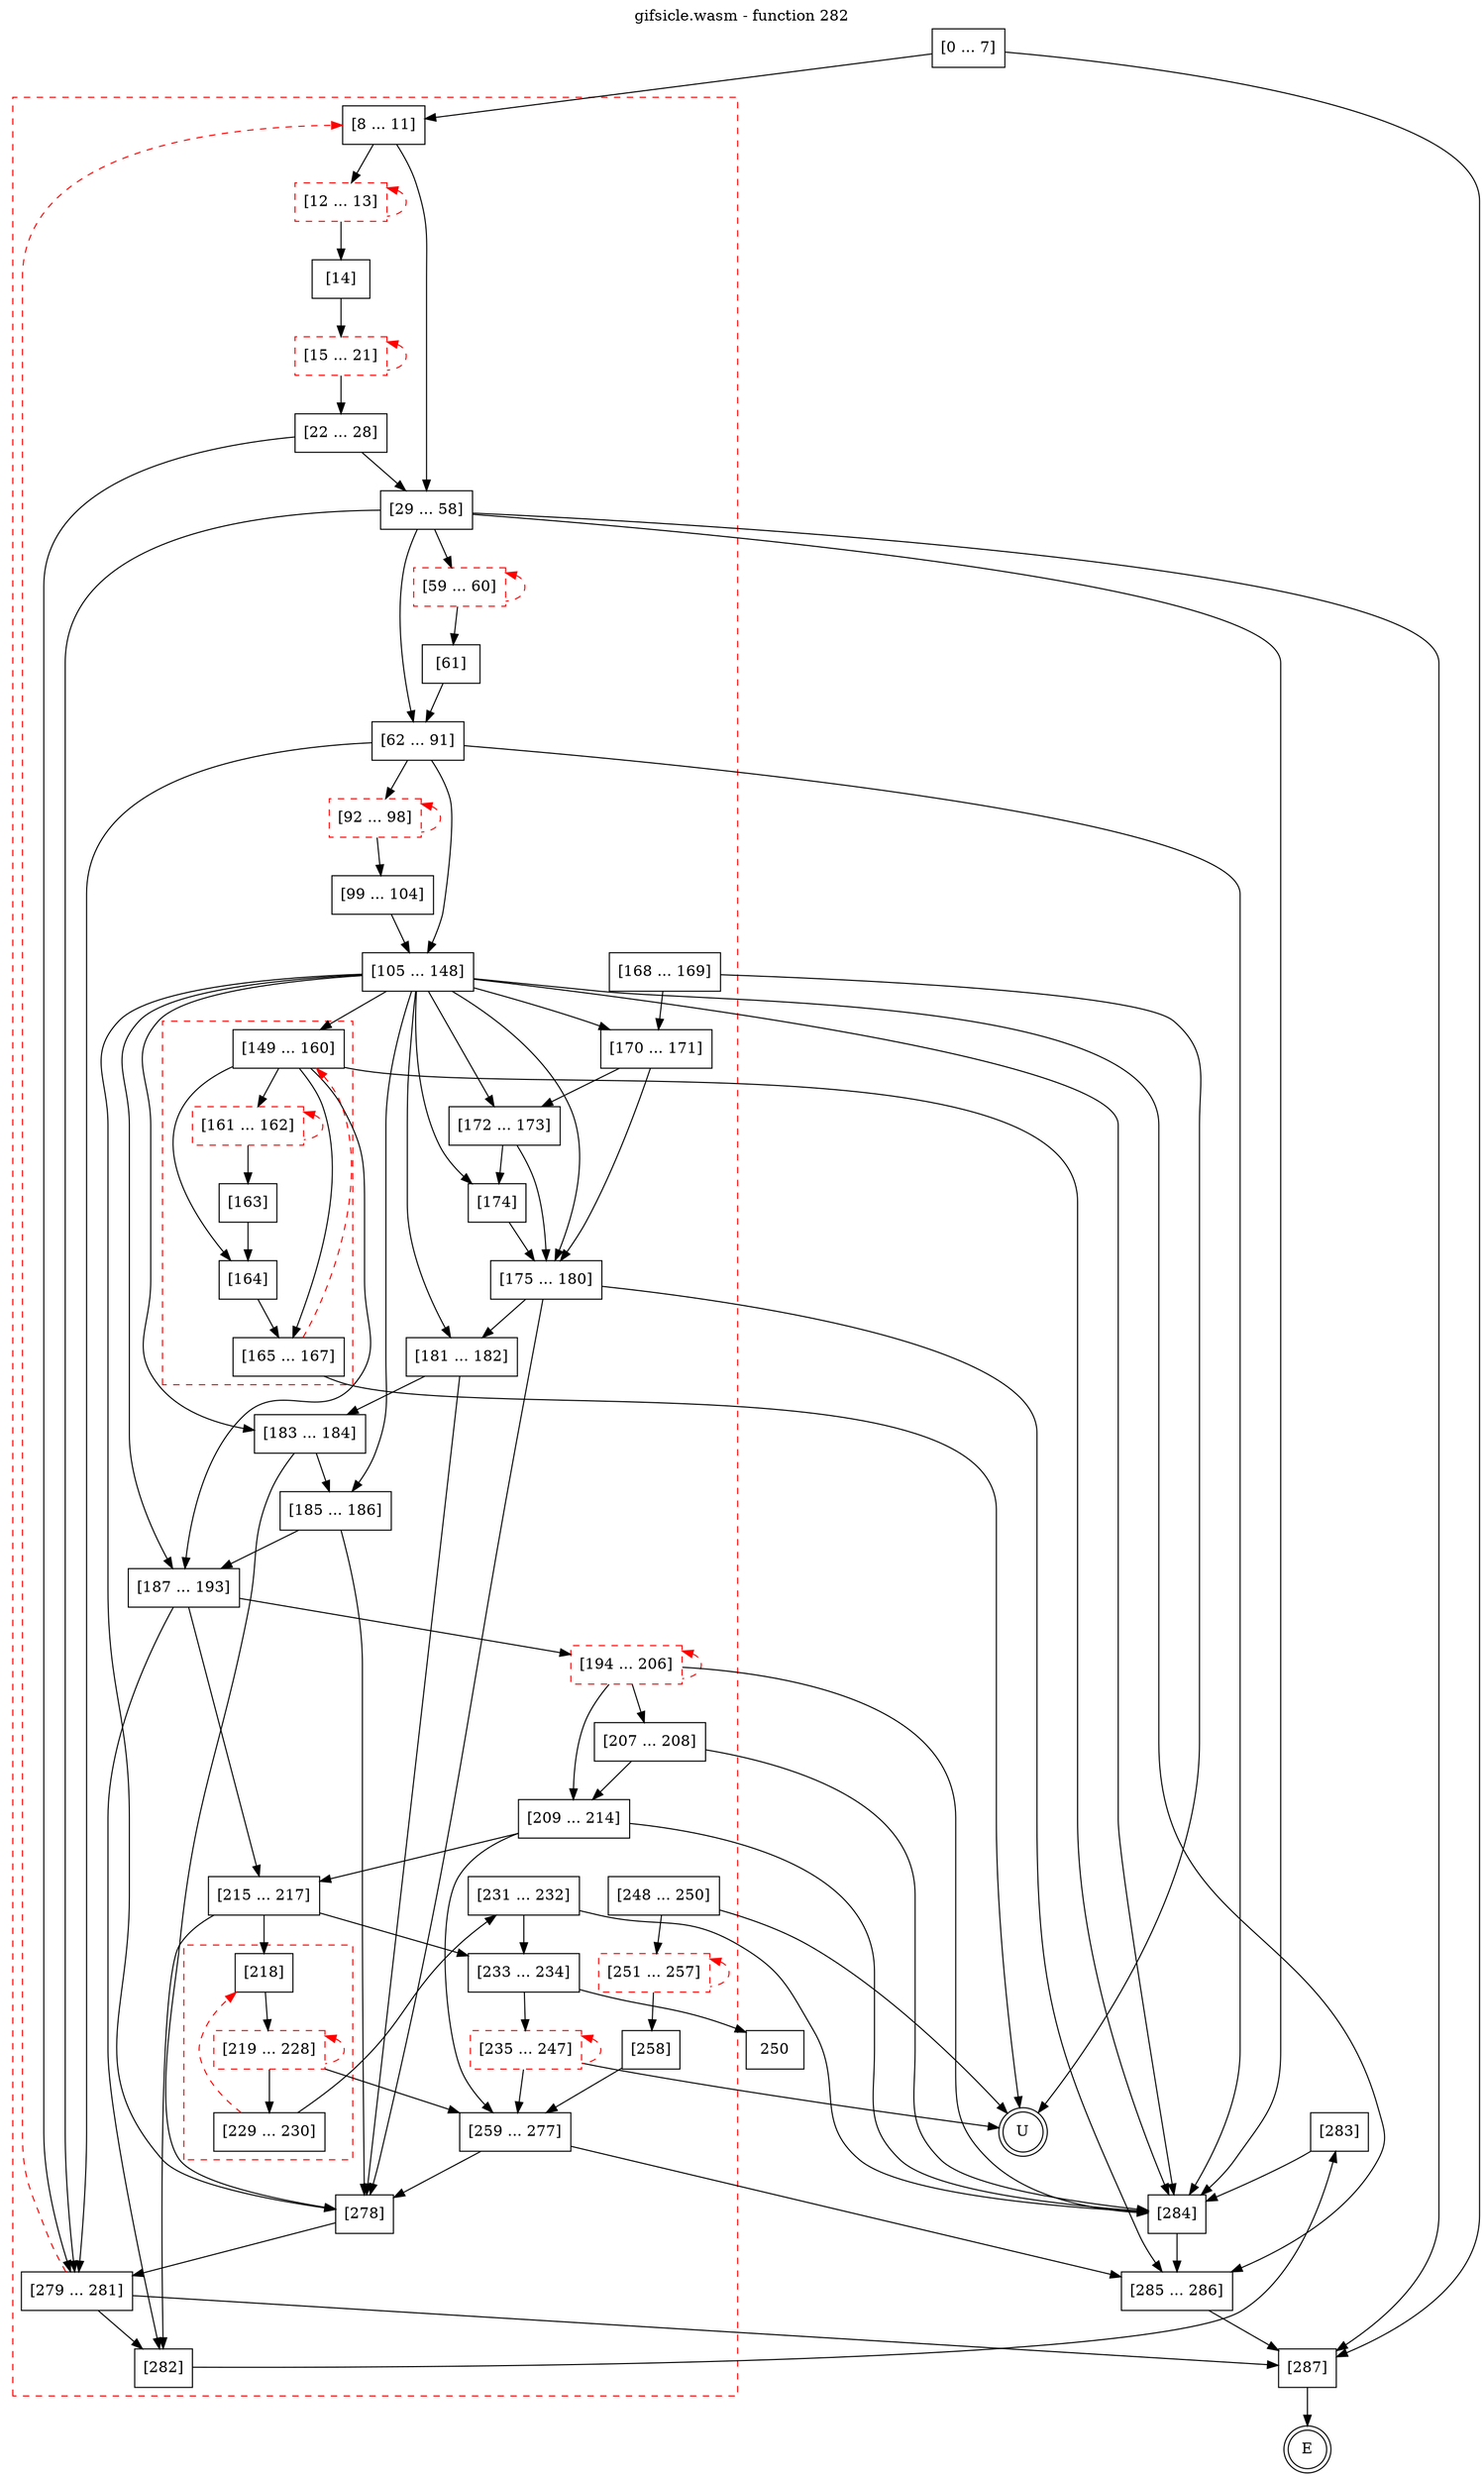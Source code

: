 digraph finite_state_machine {
    label = "gifsicle.wasm - function 282"
    labelloc =  t
    labelfontsize = 16
    labelfontcolor = black
    labelfontname = "Helvetica"
    node [shape = doublecircle]; E U ;
    node [shape = box];
    node [shape=box, color=black, style=solid] 0[label="[0 ... 7]"]
    subgraph cluster_8{
    label = "";
    style = dashed color = red;
    node [shape=box, color=black, style=solid] 8[label="[8 ... 11]"]
    node [shape=box, color=red, style=dashed] 12[label="[12 ... 13]"]
    node [shape=box, color=black, style=solid] 14[label="[14]"]
    node [shape=box, color=red, style=dashed] 15[label="[15 ... 21]"]
    node [shape=box, color=black, style=solid] 22[label="[22 ... 28]"]
    node [shape=box, color=black, style=solid] 29[label="[29 ... 58]"]
    node [shape=box, color=red, style=dashed] 59[label="[59 ... 60]"]
    node [shape=box, color=black, style=solid] 61[label="[61]"]
    node [shape=box, color=black, style=solid] 62[label="[62 ... 91]"]
    node [shape=box, color=red, style=dashed] 92[label="[92 ... 98]"]
    node [shape=box, color=black, style=solid] 99[label="[99 ... 104]"]
    node [shape=box, color=black, style=solid] 105[label="[105 ... 148]"]
    subgraph cluster_149{
    label = "";
    style = dashed color = red;
    node [shape=box, color=black, style=solid] 149[label="[149 ... 160]"]
    node [shape=box, color=red, style=dashed] 161[label="[161 ... 162]"]
    node [shape=box, color=black, style=solid] 163[label="[163]"]
    node [shape=box, color=black, style=solid] 164[label="[164]"]
    node [shape=box, color=black, style=solid] 165[label="[165 ... 167]"]
    }
    node [shape=box, color=black, style=solid] 168[label="[168 ... 169]"]
    node [shape=box, color=black, style=solid] 170[label="[170 ... 171]"]
    node [shape=box, color=black, style=solid] 172[label="[172 ... 173]"]
    node [shape=box, color=black, style=solid] 174[label="[174]"]
    node [shape=box, color=black, style=solid] 175[label="[175 ... 180]"]
    node [shape=box, color=black, style=solid] 181[label="[181 ... 182]"]
    node [shape=box, color=black, style=solid] 183[label="[183 ... 184]"]
    node [shape=box, color=black, style=solid] 185[label="[185 ... 186]"]
    node [shape=box, color=black, style=solid] 187[label="[187 ... 193]"]
    node [shape=box, color=red, style=dashed] 194[label="[194 ... 206]"]
    node [shape=box, color=black, style=solid] 207[label="[207 ... 208]"]
    node [shape=box, color=black, style=solid] 209[label="[209 ... 214]"]
    node [shape=box, color=black, style=solid] 215[label="[215 ... 217]"]
    subgraph cluster_218{
    label = "";
    style = dashed color = red;
    node [shape=box, color=black, style=solid] 218[label="[218]"]
    node [shape=box, color=red, style=dashed] 219[label="[219 ... 228]"]
    node [shape=box, color=black, style=solid] 229[label="[229 ... 230]"]
    }
    node [shape=box, color=black, style=solid] 231[label="[231 ... 232]"]
    node [shape=box, color=black, style=solid] 233[label="[233 ... 234]"]
    node [shape=box, color=red, style=dashed] 235[label="[235 ... 247]"]
    node [shape=box, color=black, style=solid] 248[label="[248 ... 250]"]
    node [shape=box, color=red, style=dashed] 251[label="[251 ... 257]"]
    node [shape=box, color=black, style=solid] 258[label="[258]"]
    node [shape=box, color=black, style=solid] 259[label="[259 ... 277]"]
    node [shape=box, color=black, style=solid] 278[label="[278]"]
    node [shape=box, color=black, style=solid] 279[label="[279 ... 281]"]
    node [shape=box, color=black, style=solid] 282[label="[282]"]
    }
    node [shape=box, color=black, style=solid] 283[label="[283]"]
    node [shape=box, color=black, style=solid] 284[label="[284]"]
    node [shape=box, color=black, style=solid] 285[label="[285 ... 286]"]
    node [shape=box, color=black, style=solid] 287[label="[287]"]
    node [shape=box, color=black, style=solid] U[label="U"]
    0 -> 8;
    0 -> 287;
    8 -> 12;
    8 -> 29;
    12 -> 14;
    12 -> 12[style="dashed" color="red" dir=back];
    14 -> 15;
    15 -> 22;
    15 -> 15[style="dashed" color="red" dir=back];
    22 -> 29;
    22 -> 279;
    29 -> 59;
    29 -> 62;
    29 -> 279;
    29 -> 284;
    29 -> 287;
    59 -> 61;
    59 -> 59[style="dashed" color="red" dir=back];
    61 -> 62;
    62 -> 92;
    62 -> 105;
    62 -> 279;
    62 -> 284;
    92 -> 99;
    92 -> 92[style="dashed" color="red" dir=back];
    99 -> 105;
    105 -> 149;
    105 -> 170;
    105 -> 172;
    105 -> 174;
    105 -> 175;
    105 -> 181;
    105 -> 183;
    105 -> 185;
    105 -> 187;
    105 -> 278;
    105 -> 284;
    105 -> 285;
    149 -> 161;
    149 -> 164;
    149 -> 165;
    149 -> 187;
    149 -> 284;
    161 -> 163;
    161 -> 161[style="dashed" color="red" dir=back];
    163 -> 164;
    164 -> 165;
    165 -> 149[style="dashed" color="red"];
    165 -> U;
    168 -> 170;
    168 -> U;
    170 -> 172;
    170 -> 175;
    172 -> 174;
    172 -> 175;
    174 -> 175;
    175 -> 181;
    175 -> 278;
    175 -> 285;
    181 -> 183;
    181 -> 278;
    183 -> 185;
    183 -> 278;
    185 -> 187;
    185 -> 278;
    187 -> 194;
    187 -> 215;
    187 -> 282;
    194 -> 207;
    194 -> 209;
    194 -> 284;
    194 -> 194[style="dashed" color="red" dir=back];
    207 -> 209;
    207 -> 284;
    209 -> 215;
    209 -> 259;
    209 -> 284;
    215 -> 218;
    215 -> 233;
    215 -> 282;
    218 -> 219;
    219 -> 229;
    219 -> 259;
    219 -> 219[style="dashed" color="red" dir=back];
    229 -> 218[style="dashed" color="red"];
    229 -> 231;
    231 -> 233;
    231 -> 284;
    233 -> 235;
    233 -> 250;
    235 -> 259;
    235 -> U;
    235 -> 235[style="dashed" color="red" dir=back];
    248 -> 251;
    248 -> U;
    251 -> 258;
    251 -> 251[style="dashed" color="red" dir=back];
    258 -> 259;
    259 -> 278;
    259 -> 285;
    278 -> 279;
    279 -> 8[style="dashed" color="red"];
    279 -> 282;
    279 -> 287;
    282 -> 283;
    283 -> 284;
    284 -> 285;
    285 -> 287;
    287 -> E;
}
